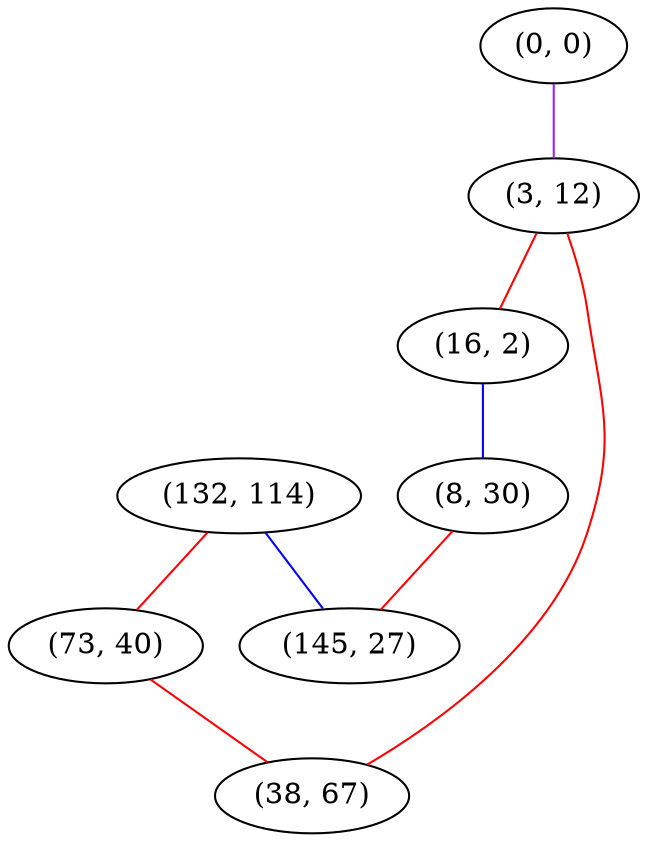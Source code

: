 graph "" {
"(0, 0)";
"(3, 12)";
"(132, 114)";
"(73, 40)";
"(16, 2)";
"(38, 67)";
"(8, 30)";
"(145, 27)";
"(0, 0)" -- "(3, 12)"  [color=purple, key=0, weight=4];
"(3, 12)" -- "(38, 67)"  [color=red, key=0, weight=1];
"(3, 12)" -- "(16, 2)"  [color=red, key=0, weight=1];
"(132, 114)" -- "(73, 40)"  [color=red, key=0, weight=1];
"(132, 114)" -- "(145, 27)"  [color=blue, key=0, weight=3];
"(73, 40)" -- "(38, 67)"  [color=red, key=0, weight=1];
"(16, 2)" -- "(8, 30)"  [color=blue, key=0, weight=3];
"(8, 30)" -- "(145, 27)"  [color=red, key=0, weight=1];
}
